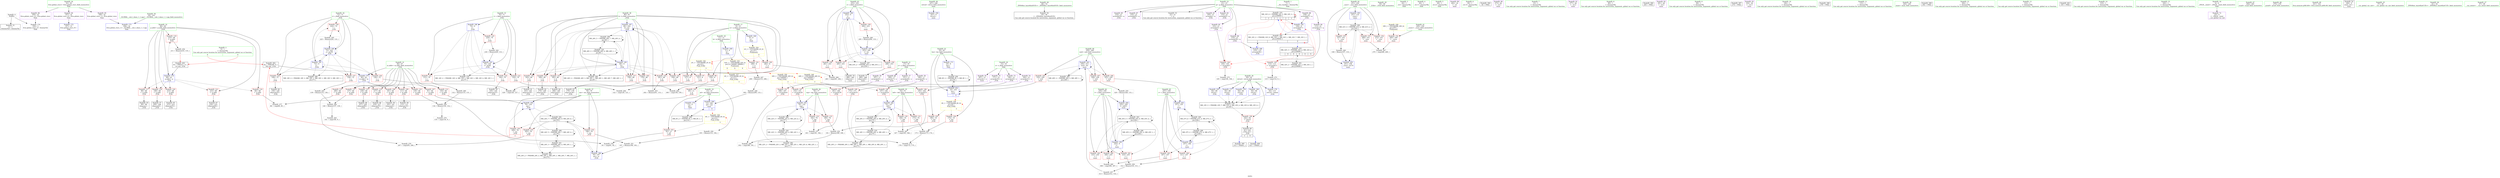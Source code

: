 digraph "SVFG" {
	label="SVFG";

	Node0x55c77900edf0 [shape=record,color=grey,label="{NodeID: 0\nNullPtr}"];
	Node0x55c77900edf0 -> Node0x55c779033950[style=solid];
	Node0x55c77900edf0 -> Node0x55c77903afa0[style=solid];
	Node0x55c779043ec0 [shape=record,color=grey,label="{NodeID: 277\n86 = cmp(84, 85, )\n}"];
	Node0x55c779036040 [shape=record,color=blue,label="{NodeID: 194\n247\<--9\nretval\<--\nmain\n}"];
	Node0x55c779033320 [shape=record,color=red,label="{NodeID: 111\n137\<--66\n\<--m.addr\n_Z1fii\n}"];
	Node0x55c779033320 -> Node0x55c77903fd30[style=solid];
	Node0x55c779031590 [shape=record,color=green,label="{NodeID: 28\n46\<--52\n_ZNSt8ios_base4InitD1Ev\<--_ZNSt8ios_base4InitD1Ev_field_insensitive\n}"];
	Node0x55c779031590 -> Node0x55c779033c20[style=solid];
	Node0x55c779039240 [shape=record,color=red,label="{NodeID: 139\n169\<--80\n\<--k\n_Z1fii\n}"];
	Node0x55c779039240 -> Node0x55c7790342d0[style=solid];
	Node0x55c779033df0 [shape=record,color=black,label="{NodeID: 56\n102\<--101\nidxprom4\<--\n_Z1fii\n}"];
	Node0x55c779040630 [shape=record,color=grey,label="{NodeID: 250\n195 = Binary(133, 194, )\n}"];
	Node0x55c779040630 -> Node0x55c7790407b0[style=solid];
	Node0x55c77903a900 [shape=record,color=red,label="{NodeID: 167\n328\<--259\n\<--mid\nmain\n}"];
	Node0x55c77903a900 -> Node0x55c779040db0[style=solid];
	Node0x55c7790354b0 [shape=record,color=purple,label="{NodeID: 84\n113\<--21\narrayidx11\<--q\n_Z1fii\n}"];
	Node0x55c7790354b0 -> Node0x55c779039720[style=solid];
	Node0x55c7790095e0 [shape=record,color=green,label="{NodeID: 1\n7\<--1\n__dso_handle\<--dummyObj\nGlob }"];
	Node0x55c77904d2a0 [shape=record,color=black,label="{NodeID: 278\nMR_10V_3 = PHI(MR_10V_7, MR_10V_5, MR_10V_2, MR_10V_6, MR_10V_4, )\npts\{65 \}\n}"];
	Node0x55c77904d2a0 -> Node0x55c779032f10[style=dashed];
	Node0x55c779036110 [shape=record,color=blue,label="{NodeID: 195\n251\<--133\n_case\<--\nmain\n}"];
	Node0x55c779036110 -> Node0x55c779052fb0[style=dashed];
	Node0x55c7790333f0 [shape=record,color=red,label="{NodeID: 112\n154\<--66\n\<--m.addr\n_Z1fii\n}"];
	Node0x55c7790333f0 -> Node0x55c77903b7f0[style=solid];
	Node0x55c779031660 [shape=record,color=green,label="{NodeID: 29\n59\<--60\n_Z1fii\<--_Z1fii_field_insensitive\n}"];
	Node0x55c779039310 [shape=record,color=red,label="{NodeID: 140\n178\<--80\n\<--k\n_Z1fii\n}"];
	Node0x55c779039310 -> Node0x55c7790343a0[style=solid];
	Node0x55c779033ec0 [shape=record,color=black,label="{NodeID: 57\n109\<--108\nidxprom8\<--\n_Z1fii\n}"];
	Node0x55c7790407b0 [shape=record,color=grey,label="{NodeID: 251\n197 = Binary(196, 195, )\n}"];
	Node0x55c7790407b0 -> Node0x55c77903b990[style=solid];
	Node0x55c77903a9d0 [shape=record,color=blue,label="{NodeID: 168\n8\<--9\nn\<--\nGlob }"];
	Node0x55c77903a9d0 -> Node0x55c77905bca0[style=dashed];
	Node0x55c779035580 [shape=record,color=purple,label="{NodeID: 85\n216\<--21\narrayidx54\<--q\n_Z1fii\n}"];
	Node0x55c77900cfc0 [shape=record,color=green,label="{NodeID: 2\n9\<--1\n\<--dummyObj\nCan only get source location for instruction, argument, global var or function.|{<s0>9|<s1>9}}"];
	Node0x55c77900cfc0:s0 -> Node0x55c779077820[style=solid,color=red];
	Node0x55c77900cfc0:s1 -> Node0x55c779077af0[style=solid,color=red];
	Node0x55c77904d7a0 [shape=record,color=black,label="{NodeID: 279\nMR_16V_2 = PHI(MR_16V_4, MR_16V_1, MR_16V_1, MR_16V_4, MR_16V_1, )\npts\{71 \}\n}"];
	Node0x55c7790361e0 [shape=record,color=blue,label="{NodeID: 196\n253\<--9\ni\<--\nmain\n}"];
	Node0x55c7790361e0 -> Node0x55c77903a010[style=dashed];
	Node0x55c7790361e0 -> Node0x55c77903a0e0[style=dashed];
	Node0x55c7790361e0 -> Node0x55c77903a1b0[style=dashed];
	Node0x55c7790361e0 -> Node0x55c77903a280[style=dashed];
	Node0x55c7790361e0 -> Node0x55c7790362b0[style=dashed];
	Node0x55c7790361e0 -> Node0x55c7790535a0[style=dashed];
	Node0x55c7790334c0 [shape=record,color=red,label="{NodeID: 113\n206\<--66\n\<--m.addr\n_Z1fii\n}"];
	Node0x55c7790334c0 -> Node0x55c779043440[style=solid];
	Node0x55c779031730 [shape=record,color=green,label="{NodeID: 30\n64\<--65\nretval\<--retval_field_insensitive\n_Z1fii\n}"];
	Node0x55c779031730 -> Node0x55c779032f10[style=solid];
	Node0x55c779031730 -> Node0x55c77903b240[style=solid];
	Node0x55c779031730 -> Node0x55c77903b310[style=solid];
	Node0x55c779031730 -> Node0x55c77903b3e0[style=solid];
	Node0x55c779031730 -> Node0x55c77903bc00[style=solid];
	Node0x55c779031730 -> Node0x55c779035f70[style=solid];
	Node0x55c7790393e0 [shape=record,color=red,label="{NodeID: 141\n185\<--80\n\<--k\n_Z1fii\n}"];
	Node0x55c7790393e0 -> Node0x55c779034470[style=solid];
	Node0x55c779033f90 [shape=record,color=black,label="{NodeID: 58\n112\<--111\nidxprom10\<--\n_Z1fii\n}"];
	Node0x55c77905d080 [shape=record,color=yellow,style=double,label="{NodeID: 335\n52V_1 = ENCHI(MR_52V_0)\npts\{12 160000 180000 \}\nFun[main]|{<s0>9|<s1>9|<s2>9}}"];
	Node0x55c77905d080:s0 -> Node0x55c77905d2d0[style=dashed,color=red];
	Node0x55c77905d080:s1 -> Node0x55c779052ce0[style=dashed,color=red];
	Node0x55c77905d080:s2 -> Node0x55c779052dc0[style=dashed,color=red];
	Node0x55c779040930 [shape=record,color=grey,label="{NodeID: 252\n191 = Binary(189, 190, )\n}"];
	Node0x55c779040930 -> Node0x55c779043140[style=solid];
	Node0x55c77903aaa0 [shape=record,color=blue,label="{NodeID: 169\n11\<--9\nk\<--\nGlob }"];
	Node0x55c77903aaa0 -> Node0x55c77905d080[style=dashed];
	Node0x55c779035650 [shape=record,color=purple,label="{NodeID: 86\n219\<--21\narrayidx56\<--q\n_Z1fii\n}"];
	Node0x55c779035650 -> Node0x55c77903bb30[style=solid];
	Node0x55c779009880 [shape=record,color=green,label="{NodeID: 3\n24\<--1\n.str\<--dummyObj\nGlob }"];
	Node0x55c77904dca0 [shape=record,color=black,label="{NodeID: 280\nMR_18V_2 = PHI(MR_18V_3, MR_18V_1, MR_18V_1, MR_18V_5, MR_18V_1, )\npts\{73 \}\n}"];
	Node0x55c7790362b0 [shape=record,color=blue,label="{NodeID: 197\n253\<--295\ni\<--inc\nmain\n}"];
	Node0x55c7790362b0 -> Node0x55c77903a010[style=dashed];
	Node0x55c7790362b0 -> Node0x55c77903a0e0[style=dashed];
	Node0x55c7790362b0 -> Node0x55c77903a1b0[style=dashed];
	Node0x55c7790362b0 -> Node0x55c77903a280[style=dashed];
	Node0x55c7790362b0 -> Node0x55c7790362b0[style=dashed];
	Node0x55c7790362b0 -> Node0x55c7790535a0[style=dashed];
	Node0x55c779033590 [shape=record,color=red,label="{NodeID: 114\n217\<--66\n\<--m.addr\n_Z1fii\n}"];
	Node0x55c779033590 -> Node0x55c779034610[style=solid];
	Node0x55c779031800 [shape=record,color=green,label="{NodeID: 31\n66\<--67\nm.addr\<--m.addr_field_insensitive\n_Z1fii\n}"];
	Node0x55c779031800 -> Node0x55c779032fe0[style=solid];
	Node0x55c779031800 -> Node0x55c7790330b0[style=solid];
	Node0x55c779031800 -> Node0x55c779033180[style=solid];
	Node0x55c779031800 -> Node0x55c779033250[style=solid];
	Node0x55c779031800 -> Node0x55c779033320[style=solid];
	Node0x55c779031800 -> Node0x55c7790333f0[style=solid];
	Node0x55c779031800 -> Node0x55c7790334c0[style=solid];
	Node0x55c779031800 -> Node0x55c779033590[style=solid];
	Node0x55c779031800 -> Node0x55c779037ec0[style=solid];
	Node0x55c779031800 -> Node0x55c77903b0a0[style=solid];
	Node0x55c7790394b0 [shape=record,color=red,label="{NodeID: 142\n194\<--80\n\<--k\n_Z1fii\n}"];
	Node0x55c7790394b0 -> Node0x55c779040630[style=solid];
	Node0x55c779034060 [shape=record,color=black,label="{NodeID: 59\n145\<--144\nidxprom23\<--\n_Z1fii\n}"];
	Node0x55c77905d1c0 [shape=record,color=yellow,style=double,label="{NodeID: 336\n2V_1 = ENCHI(MR_2V_0)\npts\{10 \}\nFun[_Z1fii]|{|<s3>3}}"];
	Node0x55c77905d1c0 -> Node0x55c779032730[style=dashed];
	Node0x55c77905d1c0 -> Node0x55c779032800[style=dashed];
	Node0x55c77905d1c0 -> Node0x55c7790328d0[style=dashed];
	Node0x55c77905d1c0:s3 -> Node0x55c77905d1c0[style=dashed,color=red];
	Node0x55c779040ab0 [shape=record,color=grey,label="{NodeID: 253\n202 = Binary(201, 133, )\n}"];
	Node0x55c779040ab0 -> Node0x55c77903ba60[style=solid];
	Node0x55c77903aba0 [shape=record,color=blue,label="{NodeID: 170\n13\<--9\nall\<--\nGlob }"];
	Node0x55c77903aba0 -> Node0x55c7790530a0[style=dashed];
	Node0x55c779035720 [shape=record,color=purple,label="{NodeID: 87\n235\<--21\narrayidx65\<--q\n_Z1fii\n}"];
	Node0x55c77900ccc0 [shape=record,color=green,label="{NodeID: 4\n26\<--1\n.str.1\<--dummyObj\nGlob }"];
	Node0x55c77904e1a0 [shape=record,color=black,label="{NodeID: 281\nMR_20V_2 = PHI(MR_20V_3, MR_20V_1, MR_20V_1, MR_20V_6, MR_20V_1, )\npts\{75 \}\n}"];
	Node0x55c779036380 [shape=record,color=blue,label="{NodeID: 198\n13\<--300\nall\<--sub\nmain\n|{|<s1>9}}"];
	Node0x55c779036380 -> Node0x55c7790530a0[style=dashed];
	Node0x55c779036380:s1 -> Node0x55c77905d3b0[style=dashed,color=red];
	Node0x55c779037ec0 [shape=record,color=red,label="{NodeID: 115\n236\<--66\n\<--m.addr\n_Z1fii\n}"];
	Node0x55c779037ec0 -> Node0x55c7790347b0[style=solid];
	Node0x55c7790318d0 [shape=record,color=green,label="{NodeID: 32\n68\<--69\np.addr\<--p.addr_field_insensitive\n_Z1fii\n}"];
	Node0x55c7790318d0 -> Node0x55c779037f90[style=solid];
	Node0x55c7790318d0 -> Node0x55c779038060[style=solid];
	Node0x55c7790318d0 -> Node0x55c779038130[style=solid];
	Node0x55c7790318d0 -> Node0x55c779038200[style=solid];
	Node0x55c7790318d0 -> Node0x55c7790382d0[style=solid];
	Node0x55c7790318d0 -> Node0x55c7790383a0[style=solid];
	Node0x55c7790318d0 -> Node0x55c77903b170[style=solid];
	Node0x55c779039580 [shape=record,color=red,label="{NodeID: 143\n201\<--80\n\<--k\n_Z1fii\n}"];
	Node0x55c779039580 -> Node0x55c779040ab0[style=solid];
	Node0x55c779034130 [shape=record,color=black,label="{NodeID: 60\n150\<--149\nidxprom25\<--\n_Z1fii\n}"];
	Node0x55c77905d2d0 [shape=record,color=yellow,style=double,label="{NodeID: 337\n4V_1 = ENCHI(MR_4V_0)\npts\{12 \}\nFun[_Z1fii]|{|<s1>3}}"];
	Node0x55c77905d2d0 -> Node0x55c779032b40[style=dashed];
	Node0x55c77905d2d0:s1 -> Node0x55c77905d2d0[style=dashed,color=red];
	Node0x55c779040c30 [shape=record,color=grey,label="{NodeID: 254\n211 = Binary(210, 133, )\n|{<s0>3}}"];
	Node0x55c779040c30:s0 -> Node0x55c779077af0[style=solid,color=red];
	Node0x55c77903aca0 [shape=record,color=blue,label="{NodeID: 171\n19\<--9\nlen\<--\nGlob }"];
	Node0x55c77903aca0 -> Node0x55c7790522a0[style=dashed];
	Node0x55c7790357f0 [shape=record,color=purple,label="{NodeID: 88\n238\<--21\narrayidx67\<--q\n_Z1fii\n}"];
	Node0x55c7790357f0 -> Node0x55c779035ea0[style=solid];
	Node0x55c77900cd50 [shape=record,color=green,label="{NodeID: 5\n28\<--1\n.str.2\<--dummyObj\nGlob }"];
	Node0x55c77904e6a0 [shape=record,color=black,label="{NodeID: 282\nMR_22V_2 = PHI(MR_22V_3, MR_22V_1, MR_22V_1, MR_22V_6, MR_22V_1, )\npts\{77 \}\n}"];
	Node0x55c779036450 [shape=record,color=blue,label="{NodeID: 199\n255\<--9\nl\<--\nmain\n}"];
	Node0x55c779036450 -> Node0x55c77903a350[style=dashed];
	Node0x55c779036450 -> Node0x55c77903a420[style=dashed];
	Node0x55c779036450 -> Node0x55c77903a4f0[style=dashed];
	Node0x55c779036450 -> Node0x55c779036860[style=dashed];
	Node0x55c779036450 -> Node0x55c779053aa0[style=dashed];
	Node0x55c779036450 -> Node0x55c7790553a0[style=dashed];
	Node0x55c779037f90 [shape=record,color=red,label="{NodeID: 116\n84\<--68\n\<--p.addr\n_Z1fii\n}"];
	Node0x55c779037f90 -> Node0x55c779043ec0[style=solid];
	Node0x55c7790319a0 [shape=record,color=green,label="{NodeID: 33\n70\<--71\ni\<--i_field_insensitive\n_Z1fii\n}"];
	Node0x55c7790319a0 -> Node0x55c779038470[style=solid];
	Node0x55c7790319a0 -> Node0x55c779038540[style=solid];
	Node0x55c7790319a0 -> Node0x55c779038610[style=solid];
	Node0x55c7790319a0 -> Node0x55c7790386e0[style=solid];
	Node0x55c7790319a0 -> Node0x55c77903b4b0[style=solid];
	Node0x55c7790319a0 -> Node0x55c77903bda0[style=solid];
	Node0x55c7790576a0 [shape=record,color=black,label="{NodeID: 310\nMR_32V_4 = PHI(MR_32V_5, MR_32V_3, )\npts\{230000 \}\n|{|<s2>3|<s3>3|<s4>3|<s5>3|<s6>3}}"];
	Node0x55c7790576a0 -> Node0x55c779035ea0[style=dashed];
	Node0x55c7790576a0 -> Node0x55c7790576a0[style=dashed];
	Node0x55c7790576a0:s2 -> Node0x55c779039650[style=dashed,color=red];
	Node0x55c7790576a0:s3 -> Node0x55c779039720[style=dashed,color=red];
	Node0x55c7790576a0:s4 -> Node0x55c779035ea0[style=dashed,color=red];
	Node0x55c7790576a0:s5 -> Node0x55c77904f5a0[style=dashed,color=red];
	Node0x55c7790576a0:s6 -> Node0x55c7790576a0[style=dashed,color=red];
	Node0x55c779039650 [shape=record,color=red,label="{NodeID: 144\n104\<--103\n\<--arrayidx5\n_Z1fii\n}"];
	Node0x55c779039650 -> Node0x55c779043bc0[style=solid];
	Node0x55c779034200 [shape=record,color=black,label="{NodeID: 61\n163\<--162\nidxprom30\<--\n_Z1fii\n}"];
	Node0x55c77905d3b0 [shape=record,color=yellow,style=double,label="{NodeID: 338\n6V_1 = ENCHI(MR_6V_0)\npts\{14 \}\nFun[_Z1fii]|{|<s1>3}}"];
	Node0x55c77905d3b0 -> Node0x55c779032c10[style=dashed];
	Node0x55c77905d3b0:s1 -> Node0x55c77905d3b0[style=dashed,color=red];
	Node0x55c779040db0 [shape=record,color=grey,label="{NodeID: 255\n329 = Binary(328, 133, )\n}"];
	Node0x55c779040db0 -> Node0x55c779036860[style=solid];
	Node0x55c77903ada0 [shape=record,color=blue,label="{NodeID: 172\n357\<--33\nllvm.global_ctors_0\<--\nGlob }"];
	Node0x55c7790358c0 [shape=record,color=purple,label="{NodeID: 89\n262\<--24\n\<--.str\nmain\n}"];
	Node0x55c77900cde0 [shape=record,color=green,label="{NodeID: 6\n30\<--1\n.str.3\<--dummyObj\nGlob }"];
	Node0x55c77904eba0 [shape=record,color=black,label="{NodeID: 283\nMR_24V_2 = PHI(MR_24V_3, MR_24V_1, MR_24V_1, MR_24V_7, MR_24V_1, )\npts\{79 \}\n}"];
	Node0x55c779036520 [shape=record,color=blue,label="{NodeID: 200\n257\<--304\nr\<--\nmain\n}"];
	Node0x55c779036520 -> Node0x55c77903a5c0[style=dashed];
	Node0x55c779036520 -> Node0x55c77903a690[style=dashed];
	Node0x55c779036520 -> Node0x55c779036790[style=dashed];
	Node0x55c779036520 -> Node0x55c779053fa0[style=dashed];
	Node0x55c779036520 -> Node0x55c7790558a0[style=dashed];
	Node0x55c779038060 [shape=record,color=red,label="{NodeID: 117\n98\<--68\n\<--p.addr\n_Z1fii\n}"];
	Node0x55c779038060 -> Node0x55c779033d20[style=solid];
	Node0x55c779031a70 [shape=record,color=green,label="{NodeID: 34\n72\<--73\nj\<--j_field_insensitive\n_Z1fii\n}"];
	Node0x55c779031a70 -> Node0x55c7790387b0[style=solid];
	Node0x55c779031a70 -> Node0x55c779038880[style=solid];
	Node0x55c779031a70 -> Node0x55c779038950[style=solid];
	Node0x55c779031a70 -> Node0x55c779038a20[style=solid];
	Node0x55c779031a70 -> Node0x55c77903b580[style=solid];
	Node0x55c779031a70 -> Node0x55c77903bcd0[style=solid];
	Node0x55c7790768d0 [shape=record,color=black,label="{NodeID: 394\n44 = PHI()\n}"];
	Node0x55c779039720 [shape=record,color=red,label="{NodeID: 145\n114\<--113\n\<--arrayidx11\n_Z1fii\n}"];
	Node0x55c779039720 -> Node0x55c7790438c0[style=solid];
	Node0x55c7790342d0 [shape=record,color=black,label="{NodeID: 62\n170\<--169\nidxprom34\<--\n_Z1fii\n}"];
	Node0x55c77905d490 [shape=record,color=yellow,style=double,label="{NodeID: 339\n8V_1 = ENCHI(MR_8V_0)\npts\{20 \}\nFun[_Z1fii]|{|<s2>3}}"];
	Node0x55c77905d490 -> Node0x55c779032ce0[style=dashed];
	Node0x55c77905d490 -> Node0x55c779032e40[style=dashed];
	Node0x55c77905d490:s2 -> Node0x55c77905d490[style=dashed,color=red];
	Node0x55c779036ef0 [shape=record,color=grey,label="{NodeID: 256\n175 = Binary(173, 174, )\n}"];
	Node0x55c779036ef0 -> Node0x55c779043740[style=solid];
	Node0x55c77903aea0 [shape=record,color=blue,label="{NodeID: 173\n358\<--34\nllvm.global_ctors_1\<--_GLOBAL__sub_I_dano_1_1.cpp\nGlob }"];
	Node0x55c779035990 [shape=record,color=purple,label="{NodeID: 90\n273\<--26\n\<--.str.1\nmain\n}"];
	Node0x55c779030230 [shape=record,color=green,label="{NodeID: 7\n33\<--1\n\<--dummyObj\nCan only get source location for instruction, argument, global var or function.}"];
	Node0x55c77904f0a0 [shape=record,color=black,label="{NodeID: 284\nMR_26V_2 = PHI(MR_26V_3, MR_26V_1, MR_26V_1, MR_26V_7, MR_26V_1, )\npts\{81 \}\n}"];
	Node0x55c7790365f0 [shape=record,color=blue,label="{NodeID: 201\n259\<--313\nmid\<--div\nmain\n}"];
	Node0x55c7790365f0 -> Node0x55c77903a760[style=dashed];
	Node0x55c7790365f0 -> Node0x55c77903a830[style=dashed];
	Node0x55c7790365f0 -> Node0x55c77903a900[style=dashed];
	Node0x55c7790365f0 -> Node0x55c7790365f0[style=dashed];
	Node0x55c7790365f0 -> Node0x55c7790544a0[style=dashed];
	Node0x55c779038130 [shape=record,color=red,label="{NodeID: 118\n108\<--68\n\<--p.addr\n_Z1fii\n}"];
	Node0x55c779038130 -> Node0x55c779033ec0[style=solid];
	Node0x55c779031b40 [shape=record,color=green,label="{NodeID: 35\n74\<--75\nleft\<--left_field_insensitive\n_Z1fii\n}"];
	Node0x55c779031b40 -> Node0x55c779038af0[style=solid];
	Node0x55c779031b40 -> Node0x55c779038bc0[style=solid];
	Node0x55c779031b40 -> Node0x55c77903b650[style=solid];
	Node0x55c7790770f0 [shape=record,color=black,label="{NodeID: 395\n212 = PHI(61, )\n}"];
	Node0x55c7790397f0 [shape=record,color=red,label="{NodeID: 146\n147\<--146\n\<--arrayidx24\n_Z1fii\n}"];
	Node0x55c7790397f0 -> Node0x55c77903b650[style=solid];
	Node0x55c7790343a0 [shape=record,color=black,label="{NodeID: 63\n179\<--178\nidxprom38\<--\n_Z1fii\n}"];
	Node0x55c779037070 [shape=record,color=grey,label="{NodeID: 257\n313 = Binary(312, 314, )\n}"];
	Node0x55c779037070 -> Node0x55c7790365f0[style=solid];
	Node0x55c77903afa0 [shape=record,color=blue, style = dotted,label="{NodeID: 174\n359\<--3\nllvm.global_ctors_2\<--dummyVal\nGlob }"];
	Node0x55c779035a60 [shape=record,color=purple,label="{NodeID: 91\n277\<--28\n\<--.str.2\nmain\n}"];
	Node0x55c7790302c0 [shape=record,color=green,label="{NodeID: 8\n89\<--1\n\<--dummyObj\nCan only get source location for instruction, argument, global var or function.}"];
	Node0x55c77904f5a0 [shape=record,color=black,label="{NodeID: 285\nMR_32V_2 = PHI(MR_32V_9, MR_32V_1, MR_32V_1, MR_32V_7, MR_32V_1, )\npts\{230000 \}\n|{<s0>3|<s1>3|<s2>9}}"];
	Node0x55c77904f5a0:s0 -> Node0x55c77903bb30[style=dashed,color=blue];
	Node0x55c77904f5a0:s1 -> Node0x55c7790576a0[style=dashed,color=blue];
	Node0x55c77904f5a0:s2 -> Node0x55c7790594a0[style=dashed,color=blue];
	Node0x55c7790366c0 [shape=record,color=blue,label="{NodeID: 202\n19\<--316\nlen\<--\nmain\n|{|<s2>9}}"];
	Node0x55c7790366c0 -> Node0x55c7790366c0[style=dashed];
	Node0x55c7790366c0 -> Node0x55c7790522a0[style=dashed];
	Node0x55c7790366c0:s2 -> Node0x55c77905d490[style=dashed,color=red];
	Node0x55c779038200 [shape=record,color=red,label="{NodeID: 119\n210\<--68\n\<--p.addr\n_Z1fii\n}"];
	Node0x55c779038200 -> Node0x55c779040c30[style=solid];
	Node0x55c779031c10 [shape=record,color=green,label="{NodeID: 36\n76\<--77\ntop\<--top_field_insensitive\n_Z1fii\n}"];
	Node0x55c779031c10 -> Node0x55c779038c90[style=solid];
	Node0x55c779031c10 -> Node0x55c779038d60[style=solid];
	Node0x55c779031c10 -> Node0x55c77903b720[style=solid];
	Node0x55c779077250 [shape=record,color=black,label="{NodeID: 396\n263 = PHI()\n}"];
	Node0x55c7790398c0 [shape=record,color=red,label="{NodeID: 147\n152\<--151\n\<--arrayidx26\n_Z1fii\n}"];
	Node0x55c7790398c0 -> Node0x55c77903b720[style=solid];
	Node0x55c779034470 [shape=record,color=black,label="{NodeID: 64\n186\<--185\nidxprom42\<--\n_Z1fii\n}"];
	Node0x55c7790371f0 [shape=record,color=grey,label="{NodeID: 258\n312 = Binary(310, 311, )\n}"];
	Node0x55c7790371f0 -> Node0x55c779037070[style=solid];
	Node0x55c77903b0a0 [shape=record,color=blue,label="{NodeID: 175\n66\<--62\nm.addr\<--m\n_Z1fii\n}"];
	Node0x55c77903b0a0 -> Node0x55c779032fe0[style=dashed];
	Node0x55c77903b0a0 -> Node0x55c7790330b0[style=dashed];
	Node0x55c77903b0a0 -> Node0x55c779033180[style=dashed];
	Node0x55c77903b0a0 -> Node0x55c779033250[style=dashed];
	Node0x55c77903b0a0 -> Node0x55c779033320[style=dashed];
	Node0x55c77903b0a0 -> Node0x55c7790333f0[style=dashed];
	Node0x55c77903b0a0 -> Node0x55c7790334c0[style=dashed];
	Node0x55c77903b0a0 -> Node0x55c779033590[style=dashed];
	Node0x55c77903b0a0 -> Node0x55c779037ec0[style=dashed];
	Node0x55c779035b30 [shape=record,color=purple,label="{NodeID: 92\n291\<--28\n\<--.str.2\nmain\n}"];
	Node0x55c779030350 [shape=record,color=green,label="{NodeID: 9\n96\<--1\n\<--dummyObj\nCan only get source location for instruction, argument, global var or function.}"];
	Node0x55c779036790 [shape=record,color=blue,label="{NodeID: 203\n257\<--325\nr\<--\nmain\n}"];
	Node0x55c779036790 -> Node0x55c7790558a0[style=dashed];
	Node0x55c7790382d0 [shape=record,color=red,label="{NodeID: 120\n214\<--68\n\<--p.addr\n_Z1fii\n}"];
	Node0x55c7790382d0 -> Node0x55c779034540[style=solid];
	Node0x55c779031ce0 [shape=record,color=green,label="{NodeID: 37\n78\<--79\nnm\<--nm_field_insensitive\n_Z1fii\n}"];
	Node0x55c779031ce0 -> Node0x55c779038e30[style=solid];
	Node0x55c779031ce0 -> Node0x55c779038f00[style=solid];
	Node0x55c779031ce0 -> Node0x55c779038fd0[style=solid];
	Node0x55c779031ce0 -> Node0x55c77903b7f0[style=solid];
	Node0x55c779031ce0 -> Node0x55c77903b990[style=solid];
	Node0x55c779077320 [shape=record,color=black,label="{NodeID: 397\n274 = PHI()\n}"];
	Node0x55c779039990 [shape=record,color=red,label="{NodeID: 148\n165\<--164\n\<--arrayidx31\n_Z1fii\n}"];
	Node0x55c779039990 -> Node0x55c779037670[style=solid];
	Node0x55c779034540 [shape=record,color=black,label="{NodeID: 65\n215\<--214\nidxprom53\<--\n_Z1fii\n}"];
	Node0x55c779037370 [shape=record,color=grey,label="{NodeID: 259\n134 = Binary(130, 132, )\n}"];
	Node0x55c779037370 -> Node0x55c779043a40[style=solid];
	Node0x55c77903b170 [shape=record,color=blue,label="{NodeID: 176\n68\<--63\np.addr\<--p\n_Z1fii\n}"];
	Node0x55c77903b170 -> Node0x55c779037f90[style=dashed];
	Node0x55c77903b170 -> Node0x55c779038060[style=dashed];
	Node0x55c77903b170 -> Node0x55c779038130[style=dashed];
	Node0x55c77903b170 -> Node0x55c779038200[style=dashed];
	Node0x55c77903b170 -> Node0x55c7790382d0[style=dashed];
	Node0x55c77903b170 -> Node0x55c7790383a0[style=dashed];
	Node0x55c779035c00 [shape=record,color=purple,label="{NodeID: 93\n334\<--30\n\<--.str.3\nmain\n}"];
	Node0x55c77900e690 [shape=record,color=green,label="{NodeID: 10\n106\<--1\n\<--dummyObj\nCan only get source location for instruction, argument, global var or function.}"];
	Node0x55c77904ffa0 [shape=record,color=black,label="{NodeID: 287\nMR_20V_5 = PHI(MR_20V_6, MR_20V_4, )\npts\{75 \}\n}"];
	Node0x55c77904ffa0 -> Node0x55c77903b650[style=dashed];
	Node0x55c77904ffa0 -> Node0x55c77904ffa0[style=dashed];
	Node0x55c77904ffa0 -> Node0x55c77905a3a0[style=dashed];
	Node0x55c779036860 [shape=record,color=blue,label="{NodeID: 204\n255\<--329\nl\<--add11\nmain\n}"];
	Node0x55c779036860 -> Node0x55c7790553a0[style=dashed];
	Node0x55c7790383a0 [shape=record,color=red,label="{NodeID: 121\n233\<--68\n\<--p.addr\n_Z1fii\n}"];
	Node0x55c7790383a0 -> Node0x55c7790346e0[style=solid];
	Node0x55c779031db0 [shape=record,color=green,label="{NodeID: 38\n80\<--81\nk\<--k_field_insensitive\n_Z1fii\n}"];
	Node0x55c779031db0 -> Node0x55c7790390a0[style=solid];
	Node0x55c779031db0 -> Node0x55c779039170[style=solid];
	Node0x55c779031db0 -> Node0x55c779039240[style=solid];
	Node0x55c779031db0 -> Node0x55c779039310[style=solid];
	Node0x55c779031db0 -> Node0x55c7790393e0[style=solid];
	Node0x55c779031db0 -> Node0x55c7790394b0[style=solid];
	Node0x55c779031db0 -> Node0x55c779039580[style=solid];
	Node0x55c779031db0 -> Node0x55c77903b8c0[style=solid];
	Node0x55c779031db0 -> Node0x55c77903ba60[style=solid];
	Node0x55c7790773f0 [shape=record,color=black,label="{NodeID: 398\n278 = PHI()\n}"];
	Node0x55c779039a60 [shape=record,color=red,label="{NodeID: 149\n172\<--171\n\<--arrayidx35\n_Z1fii\n}"];
	Node0x55c779039a60 -> Node0x55c779043740[style=solid];
	Node0x55c779034610 [shape=record,color=black,label="{NodeID: 66\n218\<--217\nidxprom55\<--\n_Z1fii\n}"];
	Node0x55c7790374f0 [shape=record,color=grey,label="{NodeID: 260\n132 = Binary(133, 131, )\n}"];
	Node0x55c7790374f0 -> Node0x55c779037370[style=solid];
	Node0x55c77903b240 [shape=record,color=blue,label="{NodeID: 177\n64\<--89\nretval\<--\n_Z1fii\n}"];
	Node0x55c77903b240 -> Node0x55c77904d2a0[style=dashed];
	Node0x55c779035cd0 [shape=record,color=purple,label="{NodeID: 94\n357\<--32\nllvm.global_ctors_0\<--llvm.global_ctors\nGlob }"];
	Node0x55c779035cd0 -> Node0x55c77903ada0[style=solid];
	Node0x55c77900e760 [shape=record,color=green,label="{NodeID: 11\n133\<--1\n\<--dummyObj\nCan only get source location for instruction, argument, global var or function.}"];
	Node0x55c7790504a0 [shape=record,color=black,label="{NodeID: 288\nMR_22V_5 = PHI(MR_22V_6, MR_22V_4, )\npts\{77 \}\n}"];
	Node0x55c7790504a0 -> Node0x55c77903b720[style=dashed];
	Node0x55c7790504a0 -> Node0x55c7790504a0[style=dashed];
	Node0x55c7790504a0 -> Node0x55c77905a8a0[style=dashed];
	Node0x55c779036930 [shape=record,color=blue,label="{NodeID: 205\n251\<--338\n_case\<--inc14\nmain\n}"];
	Node0x55c779036930 -> Node0x55c779052fb0[style=dashed];
	Node0x55c779038470 [shape=record,color=red,label="{NodeID: 122\n120\<--70\n\<--i\n_Z1fii\n}"];
	Node0x55c779038470 -> Node0x55c779037af0[style=solid];
	Node0x55c779031e80 [shape=record,color=green,label="{NodeID: 39\n244\<--245\nmain\<--main_field_insensitive\n}"];
	Node0x55c7790774f0 [shape=record,color=black,label="{NodeID: 399\n292 = PHI()\n}"];
	Node0x55c7790594a0 [shape=record,color=black,label="{NodeID: 316\nMR_32V_3 = PHI(MR_32V_4, MR_32V_2, )\npts\{230000 \}\n|{|<s1>9|<s2>9|<s3>9|<s4>9|<s5>9}}"];
	Node0x55c7790594a0 -> Node0x55c7790549a0[style=dashed];
	Node0x55c7790594a0:s1 -> Node0x55c779039650[style=dashed,color=red];
	Node0x55c7790594a0:s2 -> Node0x55c779039720[style=dashed,color=red];
	Node0x55c7790594a0:s3 -> Node0x55c779035ea0[style=dashed,color=red];
	Node0x55c7790594a0:s4 -> Node0x55c77904f5a0[style=dashed,color=red];
	Node0x55c7790594a0:s5 -> Node0x55c7790576a0[style=dashed,color=red];
	Node0x55c779039b30 [shape=record,color=red,label="{NodeID: 150\n181\<--180\n\<--arrayidx39\n_Z1fii\n}"];
	Node0x55c779039b30 -> Node0x55c7790435c0[style=solid];
	Node0x55c7790346e0 [shape=record,color=black,label="{NodeID: 67\n234\<--233\nidxprom64\<--\n_Z1fii\n}"];
	Node0x55c779037670 [shape=record,color=grey,label="{NodeID: 261\n167 = cmp(165, 166, )\n}"];
	Node0x55c77903b310 [shape=record,color=blue,label="{NodeID: 178\n64\<--96\nretval\<--\n_Z1fii\n}"];
	Node0x55c77903b310 -> Node0x55c77904d2a0[style=dashed];
	Node0x55c779035dd0 [shape=record,color=purple,label="{NodeID: 95\n358\<--32\nllvm.global_ctors_1\<--llvm.global_ctors\nGlob }"];
	Node0x55c779035dd0 -> Node0x55c77903aea0[style=solid];
	Node0x55c77900e830 [shape=record,color=green,label="{NodeID: 12\n304\<--1\n\<--dummyObj\nCan only get source location for instruction, argument, global var or function.}"];
	Node0x55c7790509a0 [shape=record,color=black,label="{NodeID: 289\nMR_24V_5 = PHI(MR_24V_7, MR_24V_4, )\npts\{79 \}\n}"];
	Node0x55c7790509a0 -> Node0x55c77903b7f0[style=dashed];
	Node0x55c7790509a0 -> Node0x55c7790509a0[style=dashed];
	Node0x55c7790509a0 -> Node0x55c77905ada0[style=dashed];
	Node0x55c779038540 [shape=record,color=red,label="{NodeID: 123\n131\<--70\n\<--i\n_Z1fii\n}"];
	Node0x55c779038540 -> Node0x55c7790374f0[style=solid];
	Node0x55c779031f80 [shape=record,color=green,label="{NodeID: 40\n247\<--248\nretval\<--retval_field_insensitive\nmain\n}"];
	Node0x55c779031f80 -> Node0x55c779036040[style=solid];
	Node0x55c7790775f0 [shape=record,color=black,label="{NodeID: 400\n323 = PHI(61, )\n}"];
	Node0x55c779039c00 [shape=record,color=red,label="{NodeID: 151\n188\<--187\n\<--arrayidx43\n_Z1fii\n}"];
	Node0x55c779039c00 -> Node0x55c779043140[style=solid];
	Node0x55c7790347b0 [shape=record,color=black,label="{NodeID: 68\n237\<--236\nidxprom66\<--\n_Z1fii\n}"];
	Node0x55c7790377f0 [shape=record,color=grey,label="{NodeID: 262\n160 = cmp(158, 159, )\n}"];
	Node0x55c77903b3e0 [shape=record,color=blue,label="{NodeID: 179\n64\<--115\nretval\<--tobool\n_Z1fii\n}"];
	Node0x55c77903b3e0 -> Node0x55c77904d2a0[style=dashed];
	Node0x55c779032630 [shape=record,color=purple,label="{NodeID: 96\n359\<--32\nllvm.global_ctors_2\<--llvm.global_ctors\nGlob }"];
	Node0x55c779032630 -> Node0x55c77903afa0[style=solid];
	Node0x55c779030be0 [shape=record,color=green,label="{NodeID: 13\n314\<--1\n\<--dummyObj\nCan only get source location for instruction, argument, global var or function.}"];
	Node0x55c779050ea0 [shape=record,color=black,label="{NodeID: 290\nMR_26V_5 = PHI(MR_26V_7, MR_26V_4, )\npts\{81 \}\n}"];
	Node0x55c779050ea0 -> Node0x55c77903b8c0[style=dashed];
	Node0x55c779050ea0 -> Node0x55c779050ea0[style=dashed];
	Node0x55c779050ea0 -> Node0x55c77905b2a0[style=dashed];
	Node0x55c779038610 [shape=record,color=red,label="{NodeID: 124\n144\<--70\n\<--i\n_Z1fii\n}"];
	Node0x55c779038610 -> Node0x55c779034060[style=solid];
	Node0x55c779032050 [shape=record,color=green,label="{NodeID: 41\n249\<--250\n_cases\<--_cases_field_insensitive\nmain\n}"];
	Node0x55c779032050 -> Node0x55c779039cd0[style=solid];
	Node0x55c779077750 [shape=record,color=black,label="{NodeID: 401\n335 = PHI()\n}"];
	Node0x55c779039cd0 [shape=record,color=red,label="{NodeID: 152\n269\<--249\n\<--_cases\nmain\n}"];
	Node0x55c779039cd0 -> Node0x55c779042fc0[style=solid];
	Node0x55c779034880 [shape=record,color=black,label="{NodeID: 69\n61\<--242\n_Z1fii_ret\<--\n_Z1fii\n|{<s0>3|<s1>9}}"];
	Node0x55c779034880:s0 -> Node0x55c7790770f0[style=solid,color=blue];
	Node0x55c779034880:s1 -> Node0x55c7790775f0[style=solid,color=blue];
	Node0x55c779037970 [shape=record,color=grey,label="{NodeID: 263\n141 = cmp(140, 9, )\n}"];
	Node0x55c77903b4b0 [shape=record,color=blue,label="{NodeID: 180\n70\<--9\ni\<--\n_Z1fii\n}"];
	Node0x55c77903b4b0 -> Node0x55c779038470[style=dashed];
	Node0x55c77903b4b0 -> Node0x55c779038540[style=dashed];
	Node0x55c77903b4b0 -> Node0x55c779038610[style=dashed];
	Node0x55c77903b4b0 -> Node0x55c7790386e0[style=dashed];
	Node0x55c77903b4b0 -> Node0x55c77903bda0[style=dashed];
	Node0x55c77903b4b0 -> Node0x55c77904d7a0[style=dashed];
	Node0x55c779032730 [shape=record,color=red,label="{NodeID: 97\n121\<--8\n\<--n\n_Z1fii\n}"];
	Node0x55c779032730 -> Node0x55c779037af0[style=solid];
	Node0x55c779030c70 [shape=record,color=green,label="{NodeID: 14\n319\<--1\n\<--dummyObj\nCan only get source location for instruction, argument, global var or function.}"];
	Node0x55c7790386e0 [shape=record,color=red,label="{NodeID: 125\n229\<--70\n\<--i\n_Z1fii\n}"];
	Node0x55c7790386e0 -> Node0x55c77903fa30[style=solid];
	Node0x55c779032120 [shape=record,color=green,label="{NodeID: 42\n251\<--252\n_case\<--_case_field_insensitive\nmain\n}"];
	Node0x55c779032120 -> Node0x55c779039da0[style=solid];
	Node0x55c779032120 -> Node0x55c779039e70[style=solid];
	Node0x55c779032120 -> Node0x55c779039f40[style=solid];
	Node0x55c779032120 -> Node0x55c779036110[style=solid];
	Node0x55c779032120 -> Node0x55c779036930[style=solid];
	Node0x55c779077820 [shape=record,color=black,label="{NodeID: 402\n62 = PHI(209, 9, )\n0th arg _Z1fii }"];
	Node0x55c779077820 -> Node0x55c77903b0a0[style=solid];
	Node0x55c77905a3a0 [shape=record,color=black,label="{NodeID: 319\nMR_20V_3 = PHI(MR_20V_4, MR_20V_1, )\npts\{75 \}\n}"];
	Node0x55c77905a3a0 -> Node0x55c77903b650[style=dashed];
	Node0x55c77905a3a0 -> Node0x55c77904e1a0[style=dashed];
	Node0x55c77905a3a0 -> Node0x55c77904ffa0[style=dashed];
	Node0x55c77905a3a0 -> Node0x55c77905a3a0[style=dashed];
	Node0x55c779039da0 [shape=record,color=red,label="{NodeID: 153\n268\<--251\n\<--_case\nmain\n}"];
	Node0x55c779039da0 -> Node0x55c779042fc0[style=solid];
	Node0x55c779034950 [shape=record,color=black,label="{NodeID: 70\n286\<--285\nidxprom\<--\nmain\n}"];
	Node0x55c779037af0 [shape=record,color=grey,label="{NodeID: 264\n122 = cmp(120, 121, )\n}"];
	Node0x55c77903b580 [shape=record,color=blue,label="{NodeID: 181\n72\<--9\nj\<--\n_Z1fii\n}"];
	Node0x55c77903b580 -> Node0x55c7790387b0[style=dashed];
	Node0x55c77903b580 -> Node0x55c779038880[style=dashed];
	Node0x55c77903b580 -> Node0x55c779038950[style=dashed];
	Node0x55c77903b580 -> Node0x55c779038a20[style=dashed];
	Node0x55c77903b580 -> Node0x55c77903b580[style=dashed];
	Node0x55c77903b580 -> Node0x55c77903bcd0[style=dashed];
	Node0x55c77903b580 -> Node0x55c77904dca0[style=dashed];
	Node0x55c779032800 [shape=record,color=red,label="{NodeID: 98\n127\<--8\n\<--n\n_Z1fii\n}"];
	Node0x55c779032800 -> Node0x55c779037c70[style=solid];
	Node0x55c779030d00 [shape=record,color=green,label="{NodeID: 15\n320\<--1\n\<--dummyObj\nCan only get source location for instruction, argument, global var or function.}"];
	Node0x55c7790518a0 [shape=record,color=black,label="{NodeID: 292\nMR_24V_7 = PHI(MR_24V_9, MR_24V_6, )\npts\{79 \}\n}"];
	Node0x55c7790518a0 -> Node0x55c779038e30[style=dashed];
	Node0x55c7790518a0 -> Node0x55c779038f00[style=dashed];
	Node0x55c7790518a0 -> Node0x55c779038fd0[style=dashed];
	Node0x55c7790518a0 -> Node0x55c77903b990[style=dashed];
	Node0x55c7790518a0 -> Node0x55c77904eba0[style=dashed];
	Node0x55c7790518a0 -> Node0x55c7790509a0[style=dashed];
	Node0x55c7790518a0 -> Node0x55c7790518a0[style=dashed];
	Node0x55c7790387b0 [shape=record,color=red,label="{NodeID: 126\n126\<--72\n\<--j\n_Z1fii\n}"];
	Node0x55c7790387b0 -> Node0x55c779037c70[style=solid];
	Node0x55c7790321f0 [shape=record,color=green,label="{NodeID: 43\n253\<--254\ni\<--i_field_insensitive\nmain\n}"];
	Node0x55c7790321f0 -> Node0x55c77903a010[style=solid];
	Node0x55c7790321f0 -> Node0x55c77903a0e0[style=solid];
	Node0x55c7790321f0 -> Node0x55c77903a1b0[style=solid];
	Node0x55c7790321f0 -> Node0x55c77903a280[style=solid];
	Node0x55c7790321f0 -> Node0x55c7790361e0[style=solid];
	Node0x55c7790321f0 -> Node0x55c7790362b0[style=solid];
	Node0x55c779077af0 [shape=record,color=black,label="{NodeID: 403\n63 = PHI(211, 9, )\n1st arg _Z1fii }"];
	Node0x55c779077af0 -> Node0x55c77903b170[style=solid];
	Node0x55c77905a8a0 [shape=record,color=black,label="{NodeID: 320\nMR_22V_3 = PHI(MR_22V_4, MR_22V_1, )\npts\{77 \}\n}"];
	Node0x55c77905a8a0 -> Node0x55c77903b720[style=dashed];
	Node0x55c77905a8a0 -> Node0x55c77904e6a0[style=dashed];
	Node0x55c77905a8a0 -> Node0x55c7790504a0[style=dashed];
	Node0x55c77905a8a0 -> Node0x55c77905a8a0[style=dashed];
	Node0x55c779039e70 [shape=record,color=red,label="{NodeID: 154\n272\<--251\n\<--_case\nmain\n}"];
	Node0x55c779034a20 [shape=record,color=black,label="{NodeID: 71\n289\<--288\nidxprom6\<--\nmain\n}"];
	Node0x55c779037c70 [shape=record,color=grey,label="{NodeID: 265\n128 = cmp(126, 127, )\n}"];
	Node0x55c77903b650 [shape=record,color=blue,label="{NodeID: 182\n74\<--147\nleft\<--\n_Z1fii\n}"];
	Node0x55c77903b650 -> Node0x55c779038af0[style=dashed];
	Node0x55c77903b650 -> Node0x55c779038bc0[style=dashed];
	Node0x55c77903b650 -> Node0x55c77904e1a0[style=dashed];
	Node0x55c77903b650 -> Node0x55c77904ffa0[style=dashed];
	Node0x55c7790328d0 [shape=record,color=red,label="{NodeID: 99\n159\<--8\n\<--n\n_Z1fii\n}"];
	Node0x55c7790328d0 -> Node0x55c7790377f0[style=solid];
	Node0x55c779030d90 [shape=record,color=green,label="{NodeID: 16\n4\<--6\n_ZStL8__ioinit\<--_ZStL8__ioinit_field_insensitive\nGlob }"];
	Node0x55c779030d90 -> Node0x55c779034af0[style=solid];
	Node0x55c779038880 [shape=record,color=red,label="{NodeID: 127\n138\<--72\n\<--j\n_Z1fii\n}"];
	Node0x55c779038880 -> Node0x55c77903fbb0[style=solid];
	Node0x55c7790322c0 [shape=record,color=green,label="{NodeID: 44\n255\<--256\nl\<--l_field_insensitive\nmain\n}"];
	Node0x55c7790322c0 -> Node0x55c77903a350[style=solid];
	Node0x55c7790322c0 -> Node0x55c77903a420[style=solid];
	Node0x55c7790322c0 -> Node0x55c77903a4f0[style=solid];
	Node0x55c7790322c0 -> Node0x55c779036450[style=solid];
	Node0x55c7790322c0 -> Node0x55c779036860[style=solid];
	Node0x55c77905ada0 [shape=record,color=black,label="{NodeID: 321\nMR_24V_3 = PHI(MR_24V_4, MR_24V_1, )\npts\{79 \}\n}"];
	Node0x55c77905ada0 -> Node0x55c77903b7f0[style=dashed];
	Node0x55c77905ada0 -> Node0x55c77904eba0[style=dashed];
	Node0x55c77905ada0 -> Node0x55c7790509a0[style=dashed];
	Node0x55c77905ada0 -> Node0x55c77905ada0[style=dashed];
	Node0x55c779039f40 [shape=record,color=red,label="{NodeID: 155\n337\<--251\n\<--_case\nmain\n}"];
	Node0x55c779039f40 -> Node0x55c7790404b0[style=solid];
	Node0x55c779034af0 [shape=record,color=purple,label="{NodeID: 72\n43\<--4\n\<--_ZStL8__ioinit\n__cxx_global_var_init\n}"];
	Node0x55c779052ce0 [shape=record,color=yellow,style=double,label="{NodeID: 349\n28V_1 = ENCHI(MR_28V_0)\npts\{160000 \}\nFun[_Z1fii]|{|<s3>3}}"];
	Node0x55c779052ce0 -> Node0x55c7790397f0[style=dashed];
	Node0x55c779052ce0 -> Node0x55c779039990[style=dashed];
	Node0x55c779052ce0 -> Node0x55c779039a60[style=dashed];
	Node0x55c779052ce0:s3 -> Node0x55c779052ce0[style=dashed,color=red];
	Node0x55c779037df0 [shape=record,color=grey,label="{NodeID: 266\n283 = cmp(281, 282, )\n}"];
	Node0x55c77903b720 [shape=record,color=blue,label="{NodeID: 183\n76\<--152\ntop\<--\n_Z1fii\n}"];
	Node0x55c77903b720 -> Node0x55c779038c90[style=dashed];
	Node0x55c77903b720 -> Node0x55c779038d60[style=dashed];
	Node0x55c77903b720 -> Node0x55c77904e6a0[style=dashed];
	Node0x55c77903b720 -> Node0x55c7790504a0[style=dashed];
	Node0x55c7790329a0 [shape=record,color=red,label="{NodeID: 100\n282\<--8\n\<--n\nmain\n}"];
	Node0x55c7790329a0 -> Node0x55c779037df0[style=solid];
	Node0x55c779030e20 [shape=record,color=green,label="{NodeID: 17\n8\<--10\nn\<--n_field_insensitive\nGlob }"];
	Node0x55c779030e20 -> Node0x55c779032730[style=solid];
	Node0x55c779030e20 -> Node0x55c779032800[style=solid];
	Node0x55c779030e20 -> Node0x55c7790328d0[style=solid];
	Node0x55c779030e20 -> Node0x55c7790329a0[style=solid];
	Node0x55c779030e20 -> Node0x55c779032a70[style=solid];
	Node0x55c779030e20 -> Node0x55c77903a9d0[style=solid];
	Node0x55c7790522a0 [shape=record,color=black,label="{NodeID: 294\nMR_8V_2 = PHI(MR_8V_3, MR_8V_1, )\npts\{20 \}\n}"];
	Node0x55c7790522a0 -> Node0x55c7790366c0[style=dashed];
	Node0x55c7790522a0 -> Node0x55c7790522a0[style=dashed];
	Node0x55c779038950 [shape=record,color=red,label="{NodeID: 128\n149\<--72\n\<--j\n_Z1fii\n}"];
	Node0x55c779038950 -> Node0x55c779034130[style=solid];
	Node0x55c779032390 [shape=record,color=green,label="{NodeID: 45\n257\<--258\nr\<--r_field_insensitive\nmain\n}"];
	Node0x55c779032390 -> Node0x55c77903a5c0[style=solid];
	Node0x55c779032390 -> Node0x55c77903a690[style=solid];
	Node0x55c779032390 -> Node0x55c779036520[style=solid];
	Node0x55c779032390 -> Node0x55c779036790[style=solid];
	Node0x55c77905b2a0 [shape=record,color=black,label="{NodeID: 322\nMR_26V_3 = PHI(MR_26V_4, MR_26V_1, )\npts\{81 \}\n}"];
	Node0x55c77905b2a0 -> Node0x55c77903b8c0[style=dashed];
	Node0x55c77905b2a0 -> Node0x55c77904f0a0[style=dashed];
	Node0x55c77905b2a0 -> Node0x55c779050ea0[style=dashed];
	Node0x55c77905b2a0 -> Node0x55c77905b2a0[style=dashed];
	Node0x55c77903a010 [shape=record,color=red,label="{NodeID: 156\n281\<--253\n\<--i\nmain\n}"];
	Node0x55c77903a010 -> Node0x55c779037df0[style=solid];
	Node0x55c779034bc0 [shape=record,color=purple,label="{NodeID: 73\n146\<--15\narrayidx24\<--x\n_Z1fii\n}"];
	Node0x55c779034bc0 -> Node0x55c7790397f0[style=solid];
	Node0x55c779052dc0 [shape=record,color=yellow,style=double,label="{NodeID: 350\n30V_1 = ENCHI(MR_30V_0)\npts\{180000 \}\nFun[_Z1fii]|{|<s3>3}}"];
	Node0x55c779052dc0 -> Node0x55c7790398c0[style=dashed];
	Node0x55c779052dc0 -> Node0x55c779039b30[style=dashed];
	Node0x55c779052dc0 -> Node0x55c779039c00[style=dashed];
	Node0x55c779052dc0:s3 -> Node0x55c779052dc0[style=dashed,color=red];
	Node0x55c779042fc0 [shape=record,color=grey,label="{NodeID: 267\n270 = cmp(268, 269, )\n}"];
	Node0x55c77903b7f0 [shape=record,color=blue,label="{NodeID: 184\n78\<--154\nnm\<--\n_Z1fii\n}"];
	Node0x55c77903b7f0 -> Node0x55c7790518a0[style=dashed];
	Node0x55c779032a70 [shape=record,color=red,label="{NodeID: 101\n298\<--8\n\<--n\nmain\n}"];
	Node0x55c779032a70 -> Node0x55c7790401b0[style=solid];
	Node0x55c779030eb0 [shape=record,color=green,label="{NodeID: 18\n11\<--12\nk\<--k_field_insensitive\nGlob }"];
	Node0x55c779030eb0 -> Node0x55c779032b40[style=solid];
	Node0x55c779030eb0 -> Node0x55c77903aaa0[style=solid];
	Node0x55c779052fb0 [shape=record,color=black,label="{NodeID: 295\nMR_41V_3 = PHI(MR_41V_4, MR_41V_2, )\npts\{252 \}\n}"];
	Node0x55c779052fb0 -> Node0x55c779039da0[style=dashed];
	Node0x55c779052fb0 -> Node0x55c779039e70[style=dashed];
	Node0x55c779052fb0 -> Node0x55c779039f40[style=dashed];
	Node0x55c779052fb0 -> Node0x55c779036930[style=dashed];
	Node0x55c779038a20 [shape=record,color=red,label="{NodeID: 129\n224\<--72\n\<--j\n_Z1fii\n}"];
	Node0x55c779038a20 -> Node0x55c77903feb0[style=solid];
	Node0x55c779032460 [shape=record,color=green,label="{NodeID: 46\n259\<--260\nmid\<--mid_field_insensitive\nmain\n}"];
	Node0x55c779032460 -> Node0x55c77903a760[style=solid];
	Node0x55c779032460 -> Node0x55c77903a830[style=solid];
	Node0x55c779032460 -> Node0x55c77903a900[style=solid];
	Node0x55c779032460 -> Node0x55c7790365f0[style=solid];
	Node0x55c77903a0e0 [shape=record,color=red,label="{NodeID: 157\n285\<--253\n\<--i\nmain\n}"];
	Node0x55c77903a0e0 -> Node0x55c779034950[style=solid];
	Node0x55c779034c90 [shape=record,color=purple,label="{NodeID: 74\n164\<--15\narrayidx31\<--x\n_Z1fii\n}"];
	Node0x55c779034c90 -> Node0x55c779039990[style=solid];
	Node0x55c779043140 [shape=record,color=grey,label="{NodeID: 268\n192 = cmp(188, 191, )\n}"];
	Node0x55c77903b8c0 [shape=record,color=blue,label="{NodeID: 185\n80\<--9\nk\<--\n_Z1fii\n}"];
	Node0x55c77903b8c0 -> Node0x55c7790390a0[style=dashed];
	Node0x55c77903b8c0 -> Node0x55c779039170[style=dashed];
	Node0x55c77903b8c0 -> Node0x55c779039240[style=dashed];
	Node0x55c77903b8c0 -> Node0x55c779039310[style=dashed];
	Node0x55c77903b8c0 -> Node0x55c7790393e0[style=dashed];
	Node0x55c77903b8c0 -> Node0x55c7790394b0[style=dashed];
	Node0x55c77903b8c0 -> Node0x55c779039580[style=dashed];
	Node0x55c77903b8c0 -> Node0x55c77903ba60[style=dashed];
	Node0x55c77903b8c0 -> Node0x55c77904f0a0[style=dashed];
	Node0x55c77903b8c0 -> Node0x55c779050ea0[style=dashed];
	Node0x55c779032b40 [shape=record,color=red,label="{NodeID: 102\n85\<--11\n\<--k\n_Z1fii\n}"];
	Node0x55c779032b40 -> Node0x55c779043ec0[style=solid];
	Node0x55c779030f40 [shape=record,color=green,label="{NodeID: 19\n13\<--14\nall\<--all_field_insensitive\nGlob }"];
	Node0x55c779030f40 -> Node0x55c779032c10[style=solid];
	Node0x55c779030f40 -> Node0x55c77903aba0[style=solid];
	Node0x55c779030f40 -> Node0x55c779036380[style=solid];
	Node0x55c7790530a0 [shape=record,color=black,label="{NodeID: 296\nMR_6V_2 = PHI(MR_6V_3, MR_6V_1, )\npts\{14 \}\n}"];
	Node0x55c7790530a0 -> Node0x55c779036380[style=dashed];
	Node0x55c779038af0 [shape=record,color=red,label="{NodeID: 130\n166\<--74\n\<--left\n_Z1fii\n}"];
	Node0x55c779038af0 -> Node0x55c779037670[style=solid];
	Node0x55c779032530 [shape=record,color=green,label="{NodeID: 47\n264\<--265\nscanf\<--scanf_field_insensitive\n}"];
	Node0x55c77905bca0 [shape=record,color=yellow,style=double,label="{NodeID: 324\n2V_1 = ENCHI(MR_2V_0)\npts\{10 \}\nFun[main]|{|<s2>9}}"];
	Node0x55c77905bca0 -> Node0x55c7790329a0[style=dashed];
	Node0x55c77905bca0 -> Node0x55c779032a70[style=dashed];
	Node0x55c77905bca0:s2 -> Node0x55c77905d1c0[style=dashed,color=red];
	Node0x55c77903a1b0 [shape=record,color=red,label="{NodeID: 158\n288\<--253\n\<--i\nmain\n}"];
	Node0x55c77903a1b0 -> Node0x55c779034a20[style=solid];
	Node0x55c779034d60 [shape=record,color=purple,label="{NodeID: 75\n171\<--15\narrayidx35\<--x\n_Z1fii\n}"];
	Node0x55c779034d60 -> Node0x55c779039a60[style=solid];
	Node0x55c7790432c0 [shape=record,color=grey,label="{NodeID: 269\n308 = cmp(306, 307, )\n}"];
	Node0x55c77903b990 [shape=record,color=blue,label="{NodeID: 186\n78\<--197\nnm\<--or\n_Z1fii\n}"];
	Node0x55c77903b990 -> Node0x55c7790518a0[style=dashed];
	Node0x55c779032c10 [shape=record,color=red,label="{NodeID: 103\n92\<--13\n\<--all\n_Z1fii\n}"];
	Node0x55c779032c10 -> Node0x55c779043d40[style=solid];
	Node0x55c779030fd0 [shape=record,color=green,label="{NodeID: 20\n15\<--16\nx\<--x_field_insensitive\nGlob }"];
	Node0x55c779030fd0 -> Node0x55c779034bc0[style=solid];
	Node0x55c779030fd0 -> Node0x55c779034c90[style=solid];
	Node0x55c779030fd0 -> Node0x55c779034d60[style=solid];
	Node0x55c779030fd0 -> Node0x55c779034e30[style=solid];
	Node0x55c7790535a0 [shape=record,color=black,label="{NodeID: 297\nMR_43V_2 = PHI(MR_43V_4, MR_43V_1, )\npts\{254 \}\n}"];
	Node0x55c7790535a0 -> Node0x55c7790361e0[style=dashed];
	Node0x55c779038bc0 [shape=record,color=red,label="{NodeID: 131\n173\<--74\n\<--left\n_Z1fii\n}"];
	Node0x55c779038bc0 -> Node0x55c779036ef0[style=solid];
	Node0x55c779033650 [shape=record,color=green,label="{NodeID: 48\n275\<--276\nprintf\<--printf_field_insensitive\n}"];
	Node0x55c77903fa30 [shape=record,color=grey,label="{NodeID: 242\n230 = Binary(229, 133, )\n}"];
	Node0x55c77903fa30 -> Node0x55c77903bda0[style=solid];
	Node0x55c77903a280 [shape=record,color=red,label="{NodeID: 159\n294\<--253\n\<--i\nmain\n}"];
	Node0x55c77903a280 -> Node0x55c779040330[style=solid];
	Node0x55c779034e30 [shape=record,color=purple,label="{NodeID: 76\n287\<--15\narrayidx\<--x\nmain\n}"];
	Node0x55c779043440 [shape=record,color=grey,label="{NodeID: 270\n207 = cmp(205, 206, )\n}"];
	Node0x55c77903ba60 [shape=record,color=blue,label="{NodeID: 187\n80\<--202\nk\<--inc\n_Z1fii\n}"];
	Node0x55c77903ba60 -> Node0x55c7790390a0[style=dashed];
	Node0x55c77903ba60 -> Node0x55c779039170[style=dashed];
	Node0x55c77903ba60 -> Node0x55c779039240[style=dashed];
	Node0x55c77903ba60 -> Node0x55c779039310[style=dashed];
	Node0x55c77903ba60 -> Node0x55c7790393e0[style=dashed];
	Node0x55c77903ba60 -> Node0x55c7790394b0[style=dashed];
	Node0x55c77903ba60 -> Node0x55c779039580[style=dashed];
	Node0x55c77903ba60 -> Node0x55c77903ba60[style=dashed];
	Node0x55c77903ba60 -> Node0x55c77904f0a0[style=dashed];
	Node0x55c77903ba60 -> Node0x55c779050ea0[style=dashed];
	Node0x55c779032ce0 [shape=record,color=red,label="{NodeID: 104\n174\<--19\n\<--len\n_Z1fii\n}"];
	Node0x55c779032ce0 -> Node0x55c779036ef0[style=solid];
	Node0x55c779031060 [shape=record,color=green,label="{NodeID: 21\n17\<--18\ny\<--y_field_insensitive\nGlob }"];
	Node0x55c779031060 -> Node0x55c779034f00[style=solid];
	Node0x55c779031060 -> Node0x55c779034fd0[style=solid];
	Node0x55c779031060 -> Node0x55c7790350a0[style=solid];
	Node0x55c779031060 -> Node0x55c779035170[style=solid];
	Node0x55c779053aa0 [shape=record,color=black,label="{NodeID: 298\nMR_45V_2 = PHI(MR_45V_4, MR_45V_1, )\npts\{256 \}\n}"];
	Node0x55c779053aa0 -> Node0x55c779036450[style=dashed];
	Node0x55c779038c90 [shape=record,color=red,label="{NodeID: 132\n182\<--76\n\<--top\n_Z1fii\n}"];
	Node0x55c779038c90 -> Node0x55c7790435c0[style=solid];
	Node0x55c779033750 [shape=record,color=green,label="{NodeID: 49\n321\<--322\nllvm.memset.p0i8.i64\<--llvm.memset.p0i8.i64_field_insensitive\n}"];
	Node0x55c77903fbb0 [shape=record,color=grey,label="{NodeID: 243\n139 = Binary(133, 138, )\n}"];
	Node0x55c77903fbb0 -> Node0x55c77903fd30[style=solid];
	Node0x55c77903a350 [shape=record,color=red,label="{NodeID: 160\n306\<--255\n\<--l\nmain\n}"];
	Node0x55c77903a350 -> Node0x55c7790432c0[style=solid];
	Node0x55c779034f00 [shape=record,color=purple,label="{NodeID: 77\n151\<--17\narrayidx26\<--y\n_Z1fii\n}"];
	Node0x55c779034f00 -> Node0x55c7790398c0[style=solid];
	Node0x55c7790435c0 [shape=record,color=grey,label="{NodeID: 271\n183 = cmp(181, 182, )\n}"];
	Node0x55c77903bb30 [shape=record,color=blue,label="{NodeID: 188\n219\<--133\narrayidx56\<--\n_Z1fii\n}"];
	Node0x55c77903bb30 -> Node0x55c77904f5a0[style=dashed];
	Node0x55c779032e40 [shape=record,color=red,label="{NodeID: 105\n190\<--19\n\<--len\n_Z1fii\n}"];
	Node0x55c779032e40 -> Node0x55c779040930[style=solid];
	Node0x55c7790310f0 [shape=record,color=green,label="{NodeID: 22\n19\<--20\nlen\<--len_field_insensitive\nGlob }"];
	Node0x55c7790310f0 -> Node0x55c779032ce0[style=solid];
	Node0x55c7790310f0 -> Node0x55c779032e40[style=solid];
	Node0x55c7790310f0 -> Node0x55c77903aca0[style=solid];
	Node0x55c7790310f0 -> Node0x55c7790366c0[style=solid];
	Node0x55c779053fa0 [shape=record,color=black,label="{NodeID: 299\nMR_47V_2 = PHI(MR_47V_4, MR_47V_1, )\npts\{258 \}\n}"];
	Node0x55c779053fa0 -> Node0x55c779036520[style=dashed];
	Node0x55c779038d60 [shape=record,color=red,label="{NodeID: 133\n189\<--76\n\<--top\n_Z1fii\n}"];
	Node0x55c779038d60 -> Node0x55c779040930[style=solid];
	Node0x55c779033850 [shape=record,color=green,label="{NodeID: 50\n34\<--353\n_GLOBAL__sub_I_dano_1_1.cpp\<--_GLOBAL__sub_I_dano_1_1.cpp_field_insensitive\n}"];
	Node0x55c779033850 -> Node0x55c77903aea0[style=solid];
	Node0x55c77903fd30 [shape=record,color=grey,label="{NodeID: 244\n140 = Binary(137, 139, )\n}"];
	Node0x55c77903fd30 -> Node0x55c779037970[style=solid];
	Node0x55c77903a420 [shape=record,color=red,label="{NodeID: 161\n310\<--255\n\<--l\nmain\n}"];
	Node0x55c77903a420 -> Node0x55c7790371f0[style=solid];
	Node0x55c779034fd0 [shape=record,color=purple,label="{NodeID: 78\n180\<--17\narrayidx39\<--y\n_Z1fii\n}"];
	Node0x55c779034fd0 -> Node0x55c779039b30[style=solid];
	Node0x55c779043740 [shape=record,color=grey,label="{NodeID: 272\n176 = cmp(172, 175, )\n}"];
	Node0x55c77903bc00 [shape=record,color=blue,label="{NodeID: 189\n64\<--96\nretval\<--\n_Z1fii\n}"];
	Node0x55c77903bc00 -> Node0x55c77904d2a0[style=dashed];
	Node0x55c779032f10 [shape=record,color=red,label="{NodeID: 106\n242\<--64\n\<--retval\n_Z1fii\n}"];
	Node0x55c779032f10 -> Node0x55c779034880[style=solid];
	Node0x55c779031180 [shape=record,color=green,label="{NodeID: 23\n21\<--23\nq\<--q_field_insensitive\nGlob }"];
	Node0x55c779031180 -> Node0x55c779033b20[style=solid];
	Node0x55c779031180 -> Node0x55c779035240[style=solid];
	Node0x55c779031180 -> Node0x55c779035310[style=solid];
	Node0x55c779031180 -> Node0x55c7790353e0[style=solid];
	Node0x55c779031180 -> Node0x55c7790354b0[style=solid];
	Node0x55c779031180 -> Node0x55c779035580[style=solid];
	Node0x55c779031180 -> Node0x55c779035650[style=solid];
	Node0x55c779031180 -> Node0x55c779035720[style=solid];
	Node0x55c779031180 -> Node0x55c7790357f0[style=solid];
	Node0x55c7790544a0 [shape=record,color=black,label="{NodeID: 300\nMR_49V_2 = PHI(MR_49V_3, MR_49V_1, )\npts\{260 \}\n}"];
	Node0x55c7790544a0 -> Node0x55c7790365f0[style=dashed];
	Node0x55c7790544a0 -> Node0x55c7790544a0[style=dashed];
	Node0x55c779038e30 [shape=record,color=red,label="{NodeID: 134\n196\<--78\n\<--nm\n_Z1fii\n}"];
	Node0x55c779038e30 -> Node0x55c7790407b0[style=solid];
	Node0x55c779033950 [shape=record,color=black,label="{NodeID: 51\n2\<--3\ndummyVal\<--dummyVal\n}"];
	Node0x55c77905ca60 [shape=record,color=yellow,style=double,label="{NodeID: 328\n39V_1 = ENCHI(MR_39V_0)\npts\{250 \}\nFun[main]}"];
	Node0x55c77905ca60 -> Node0x55c779039cd0[style=dashed];
	Node0x55c77903feb0 [shape=record,color=grey,label="{NodeID: 245\n225 = Binary(224, 133, )\n}"];
	Node0x55c77903feb0 -> Node0x55c77903bcd0[style=solid];
	Node0x55c77903a4f0 [shape=record,color=red,label="{NodeID: 162\n333\<--255\n\<--l\nmain\n}"];
	Node0x55c7790350a0 [shape=record,color=purple,label="{NodeID: 79\n187\<--17\narrayidx43\<--y\n_Z1fii\n}"];
	Node0x55c7790350a0 -> Node0x55c779039c00[style=solid];
	Node0x55c7790438c0 [shape=record,color=grey,label="{NodeID: 273\n115 = cmp(114, 9, )\n}"];
	Node0x55c7790438c0 -> Node0x55c77903b3e0[style=solid];
	Node0x55c77903bcd0 [shape=record,color=blue,label="{NodeID: 190\n72\<--225\nj\<--inc59\n_Z1fii\n}"];
	Node0x55c77903bcd0 -> Node0x55c7790387b0[style=dashed];
	Node0x55c77903bcd0 -> Node0x55c779038880[style=dashed];
	Node0x55c77903bcd0 -> Node0x55c779038950[style=dashed];
	Node0x55c77903bcd0 -> Node0x55c779038a20[style=dashed];
	Node0x55c77903bcd0 -> Node0x55c77903b580[style=dashed];
	Node0x55c77903bcd0 -> Node0x55c77903bcd0[style=dashed];
	Node0x55c77903bcd0 -> Node0x55c77904dca0[style=dashed];
	Node0x55c779032fe0 [shape=record,color=red,label="{NodeID: 107\n91\<--66\n\<--m.addr\n_Z1fii\n}"];
	Node0x55c779032fe0 -> Node0x55c779043d40[style=solid];
	Node0x55c779031250 [shape=record,color=green,label="{NodeID: 24\n32\<--36\nllvm.global_ctors\<--llvm.global_ctors_field_insensitive\nGlob }"];
	Node0x55c779031250 -> Node0x55c779035cd0[style=solid];
	Node0x55c779031250 -> Node0x55c779035dd0[style=solid];
	Node0x55c779031250 -> Node0x55c779032630[style=solid];
	Node0x55c7790549a0 [shape=record,color=black,label="{NodeID: 301\nMR_32V_2 = PHI(MR_32V_3, MR_32V_1, )\npts\{230000 \}\n}"];
	Node0x55c7790549a0 -> Node0x55c7790594a0[style=dashed];
	Node0x55c779038f00 [shape=record,color=red,label="{NodeID: 135\n205\<--78\n\<--nm\n_Z1fii\n}"];
	Node0x55c779038f00 -> Node0x55c779043440[style=solid];
	Node0x55c779033a50 [shape=record,color=black,label="{NodeID: 52\n246\<--9\nmain_ret\<--\nmain\n}"];
	Node0x55c779040030 [shape=record,color=grey,label="{NodeID: 246\n300 = Binary(299, 133, )\n}"];
	Node0x55c779040030 -> Node0x55c779036380[style=solid];
	Node0x55c77903a5c0 [shape=record,color=red,label="{NodeID: 163\n307\<--257\n\<--r\nmain\n}"];
	Node0x55c77903a5c0 -> Node0x55c7790432c0[style=solid];
	Node0x55c779035170 [shape=record,color=purple,label="{NodeID: 80\n290\<--17\narrayidx7\<--y\nmain\n}"];
	Node0x55c779043a40 [shape=record,color=grey,label="{NodeID: 274\n135 = cmp(134, 9, )\n}"];
	Node0x55c77903bda0 [shape=record,color=blue,label="{NodeID: 191\n70\<--230\ni\<--inc62\n_Z1fii\n}"];
	Node0x55c77903bda0 -> Node0x55c779038470[style=dashed];
	Node0x55c77903bda0 -> Node0x55c779038540[style=dashed];
	Node0x55c77903bda0 -> Node0x55c779038610[style=dashed];
	Node0x55c77903bda0 -> Node0x55c7790386e0[style=dashed];
	Node0x55c77903bda0 -> Node0x55c77903bda0[style=dashed];
	Node0x55c77903bda0 -> Node0x55c77904d7a0[style=dashed];
	Node0x55c7790330b0 [shape=record,color=red,label="{NodeID: 108\n101\<--66\n\<--m.addr\n_Z1fii\n}"];
	Node0x55c7790330b0 -> Node0x55c779033df0[style=solid];
	Node0x55c779031320 [shape=record,color=green,label="{NodeID: 25\n37\<--38\n__cxx_global_var_init\<--__cxx_global_var_init_field_insensitive\n}"];
	Node0x55c779038fd0 [shape=record,color=red,label="{NodeID: 136\n209\<--78\n\<--nm\n_Z1fii\n|{<s0>3}}"];
	Node0x55c779038fd0:s0 -> Node0x55c779077820[style=solid,color=red];
	Node0x55c779033b20 [shape=record,color=black,label="{NodeID: 53\n22\<--21\n\<--q\nCan only get source location for instruction, argument, global var or function.}"];
	Node0x55c7790401b0 [shape=record,color=grey,label="{NodeID: 247\n299 = Binary(133, 298, )\n}"];
	Node0x55c7790401b0 -> Node0x55c779040030[style=solid];
	Node0x55c77903a690 [shape=record,color=red,label="{NodeID: 164\n311\<--257\n\<--r\nmain\n}"];
	Node0x55c77903a690 -> Node0x55c7790371f0[style=solid];
	Node0x55c779035240 [shape=record,color=purple,label="{NodeID: 81\n100\<--21\narrayidx\<--q\n_Z1fii\n}"];
	Node0x55c779043bc0 [shape=record,color=grey,label="{NodeID: 275\n105 = cmp(104, 106, )\n}"];
	Node0x55c779035ea0 [shape=record,color=blue,label="{NodeID: 192\n238\<--9\narrayidx67\<--\n_Z1fii\n}"];
	Node0x55c779035ea0 -> Node0x55c77904f5a0[style=dashed];
	Node0x55c779033180 [shape=record,color=red,label="{NodeID: 109\n111\<--66\n\<--m.addr\n_Z1fii\n}"];
	Node0x55c779033180 -> Node0x55c779033f90[style=solid];
	Node0x55c7790313f0 [shape=record,color=green,label="{NodeID: 26\n41\<--42\n_ZNSt8ios_base4InitC1Ev\<--_ZNSt8ios_base4InitC1Ev_field_insensitive\n}"];
	Node0x55c7790553a0 [shape=record,color=black,label="{NodeID: 303\nMR_45V_5 = PHI(MR_45V_6, MR_45V_4, )\npts\{256 \}\n}"];
	Node0x55c7790553a0 -> Node0x55c77903a350[style=dashed];
	Node0x55c7790553a0 -> Node0x55c77903a420[style=dashed];
	Node0x55c7790553a0 -> Node0x55c77903a4f0[style=dashed];
	Node0x55c7790553a0 -> Node0x55c779036860[style=dashed];
	Node0x55c7790553a0 -> Node0x55c779053aa0[style=dashed];
	Node0x55c7790553a0 -> Node0x55c7790553a0[style=dashed];
	Node0x55c7790390a0 [shape=record,color=red,label="{NodeID: 137\n158\<--80\n\<--k\n_Z1fii\n}"];
	Node0x55c7790390a0 -> Node0x55c7790377f0[style=solid];
	Node0x55c779033c20 [shape=record,color=black,label="{NodeID: 54\n45\<--46\n\<--_ZNSt8ios_base4InitD1Ev\nCan only get source location for instruction, argument, global var or function.}"];
	Node0x55c779040330 [shape=record,color=grey,label="{NodeID: 248\n295 = Binary(294, 133, )\n}"];
	Node0x55c779040330 -> Node0x55c7790362b0[style=solid];
	Node0x55c77903a760 [shape=record,color=red,label="{NodeID: 165\n316\<--259\n\<--mid\nmain\n}"];
	Node0x55c77903a760 -> Node0x55c7790366c0[style=solid];
	Node0x55c779035310 [shape=record,color=purple,label="{NodeID: 82\n103\<--21\narrayidx5\<--q\n_Z1fii\n}"];
	Node0x55c779035310 -> Node0x55c779039650[style=solid];
	Node0x55c779043d40 [shape=record,color=grey,label="{NodeID: 276\n93 = cmp(91, 92, )\n}"];
	Node0x55c779035f70 [shape=record,color=blue,label="{NodeID: 193\n64\<--89\nretval\<--\n_Z1fii\n}"];
	Node0x55c779035f70 -> Node0x55c77904d2a0[style=dashed];
	Node0x55c779033250 [shape=record,color=red,label="{NodeID: 110\n130\<--66\n\<--m.addr\n_Z1fii\n}"];
	Node0x55c779033250 -> Node0x55c779037370[style=solid];
	Node0x55c7790314c0 [shape=record,color=green,label="{NodeID: 27\n47\<--48\n__cxa_atexit\<--__cxa_atexit_field_insensitive\n}"];
	Node0x55c7790558a0 [shape=record,color=black,label="{NodeID: 304\nMR_47V_6 = PHI(MR_47V_4, MR_47V_5, )\npts\{258 \}\n}"];
	Node0x55c7790558a0 -> Node0x55c77903a5c0[style=dashed];
	Node0x55c7790558a0 -> Node0x55c77903a690[style=dashed];
	Node0x55c7790558a0 -> Node0x55c779036790[style=dashed];
	Node0x55c7790558a0 -> Node0x55c779053fa0[style=dashed];
	Node0x55c7790558a0 -> Node0x55c7790558a0[style=dashed];
	Node0x55c779039170 [shape=record,color=red,label="{NodeID: 138\n162\<--80\n\<--k\n_Z1fii\n}"];
	Node0x55c779039170 -> Node0x55c779034200[style=solid];
	Node0x55c779033d20 [shape=record,color=black,label="{NodeID: 55\n99\<--98\nidxprom\<--\n_Z1fii\n}"];
	Node0x55c7790404b0 [shape=record,color=grey,label="{NodeID: 249\n338 = Binary(337, 133, )\n}"];
	Node0x55c7790404b0 -> Node0x55c779036930[style=solid];
	Node0x55c77903a830 [shape=record,color=red,label="{NodeID: 166\n325\<--259\n\<--mid\nmain\n}"];
	Node0x55c77903a830 -> Node0x55c779036790[style=solid];
	Node0x55c7790353e0 [shape=record,color=purple,label="{NodeID: 83\n110\<--21\narrayidx9\<--q\n_Z1fii\n}"];
}
